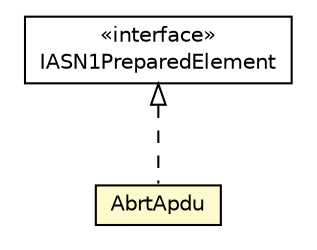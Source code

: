 #!/usr/local/bin/dot
#
# Class diagram 
# Generated by UMLGraph version 5.1 (http://www.umlgraph.org/)
#

digraph G {
	edge [fontname="Helvetica",fontsize=10,labelfontname="Helvetica",labelfontsize=10];
	node [fontname="Helvetica",fontsize=10,shape=plaintext];
	nodesep=0.25;
	ranksep=0.5;
	// org.universAAL.lddi.lib.ieeex73std.org.bn.coders.IASN1PreparedElement
	c6436197 [label=<<table title="org.universAAL.lddi.lib.ieeex73std.org.bn.coders.IASN1PreparedElement" border="0" cellborder="1" cellspacing="0" cellpadding="2" port="p" href="../../org/bn/coders/IASN1PreparedElement.html">
		<tr><td><table border="0" cellspacing="0" cellpadding="1">
<tr><td align="center" balign="center"> &#171;interface&#187; </td></tr>
<tr><td align="center" balign="center"> IASN1PreparedElement </td></tr>
		</table></td></tr>
		</table>>, fontname="Helvetica", fontcolor="black", fontsize=10.0];
	// org.universAAL.lddi.lib.ieeex73std.x73.p20601.AbrtApdu
	c6436419 [label=<<table title="org.universAAL.lddi.lib.ieeex73std.x73.p20601.AbrtApdu" border="0" cellborder="1" cellspacing="0" cellpadding="2" port="p" bgcolor="lemonChiffon" href="./AbrtApdu.html">
		<tr><td><table border="0" cellspacing="0" cellpadding="1">
<tr><td align="center" balign="center"> AbrtApdu </td></tr>
		</table></td></tr>
		</table>>, fontname="Helvetica", fontcolor="black", fontsize=10.0];
	//org.universAAL.lddi.lib.ieeex73std.x73.p20601.AbrtApdu implements org.universAAL.lddi.lib.ieeex73std.org.bn.coders.IASN1PreparedElement
	c6436197:p -> c6436419:p [dir=back,arrowtail=empty,style=dashed];
}

